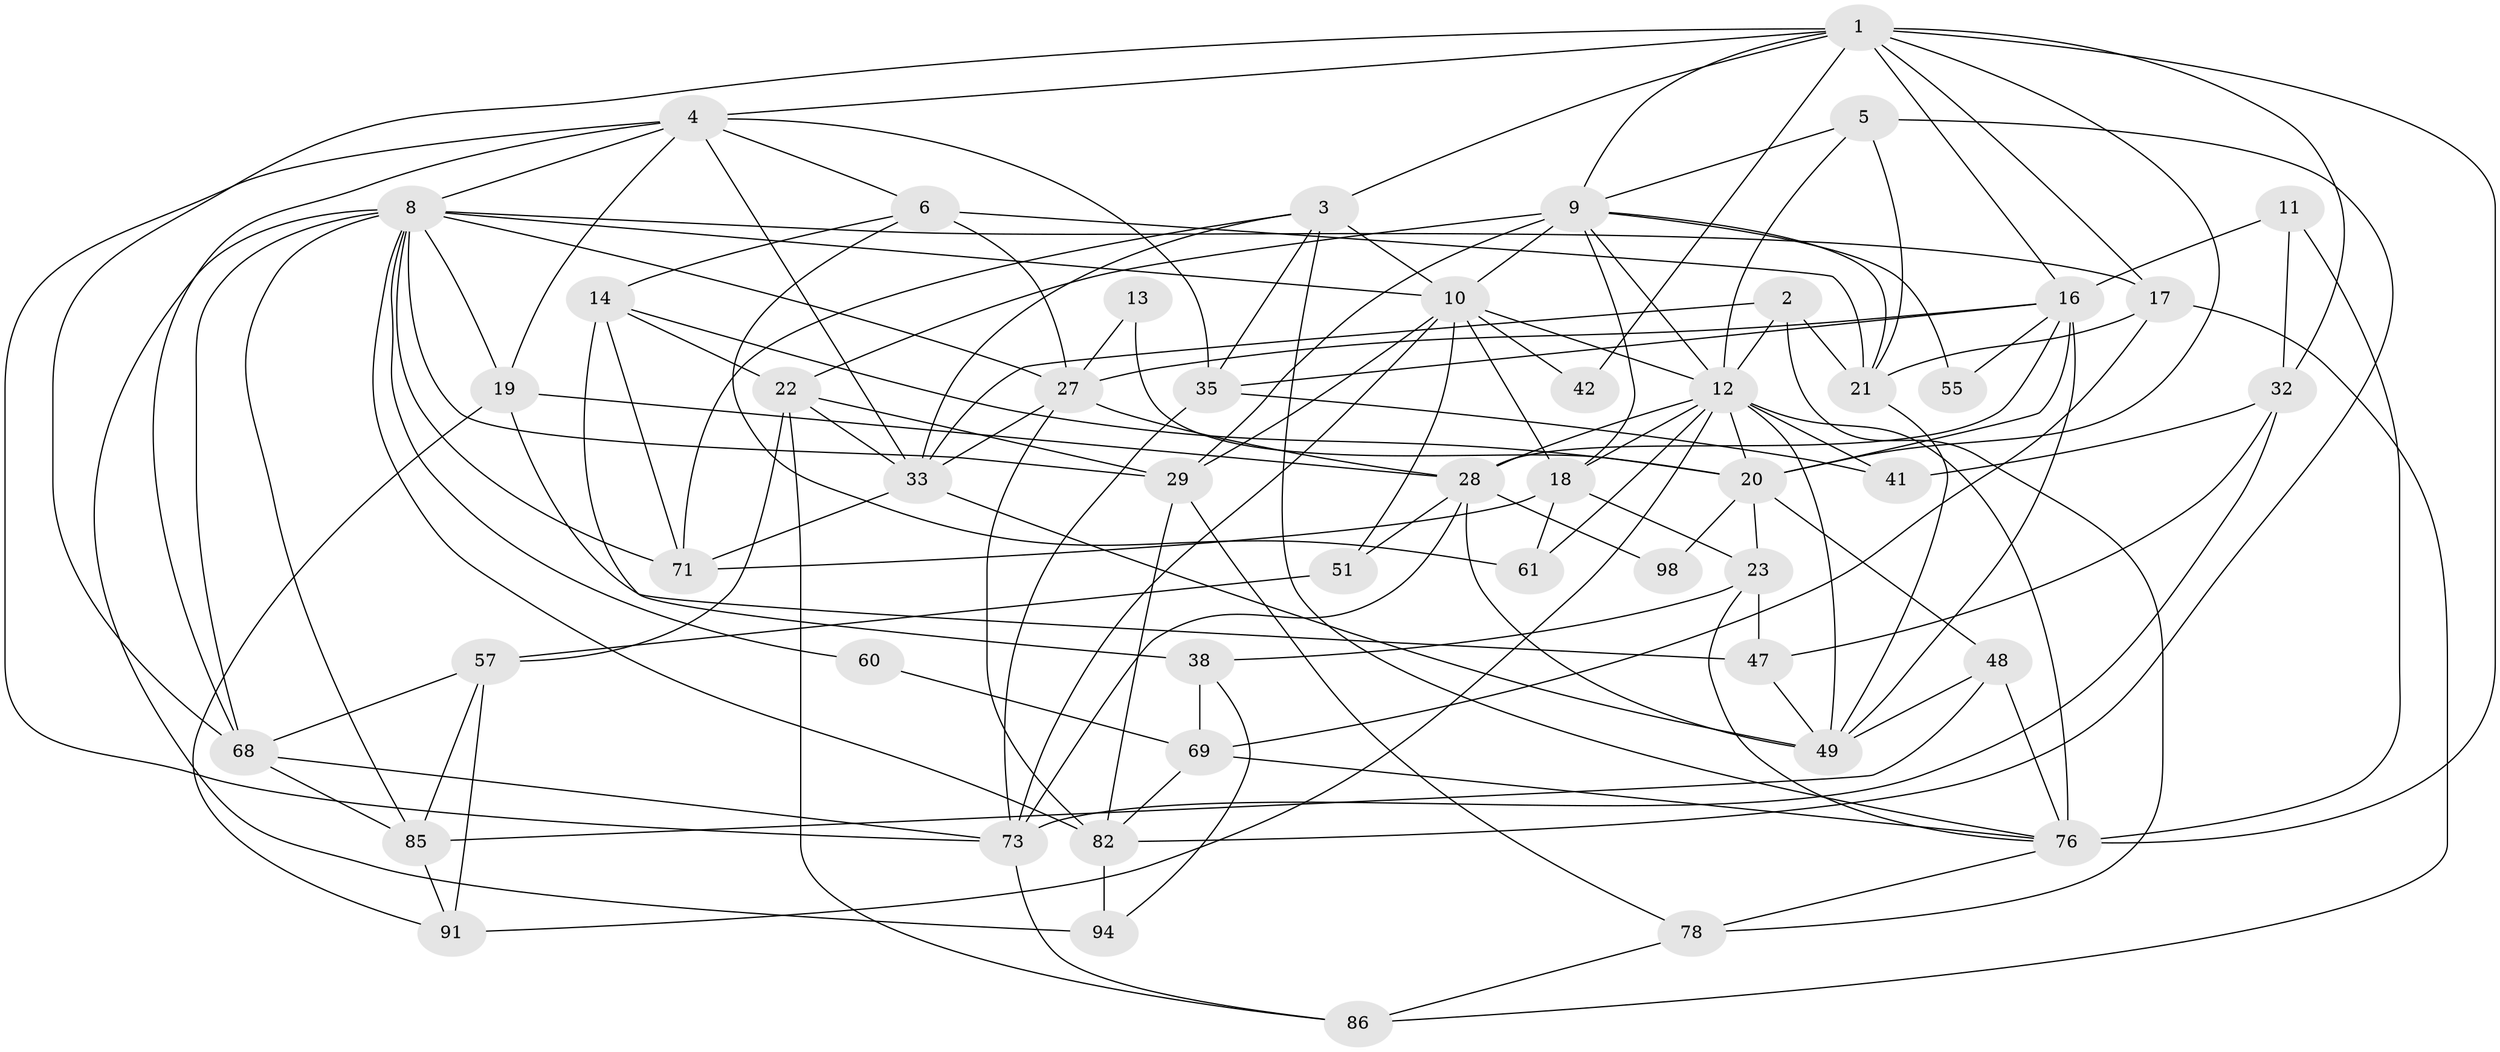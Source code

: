 // original degree distribution, {5: 0.24752475247524752, 3: 0.2871287128712871, 4: 0.2871287128712871, 2: 0.0891089108910891, 6: 0.0594059405940594, 8: 0.009900990099009901, 7: 0.019801980198019802}
// Generated by graph-tools (version 1.1) at 2025/15/03/09/25 04:15:14]
// undirected, 50 vertices, 137 edges
graph export_dot {
graph [start="1"]
  node [color=gray90,style=filled];
  1 [super="+63+87"];
  2 [super="+81"];
  3 [super="+31"];
  4 [super="+26"];
  5;
  6 [super="+7"];
  8 [super="+67+44"];
  9 [super="+58+25"];
  10 [super="+74+15"];
  11;
  12 [super="+90+30"];
  13;
  14 [super="+96"];
  16 [super="+24"];
  17 [super="+64"];
  18 [super="+83"];
  19;
  20 [super="+84"];
  21 [super="+43"];
  22 [super="+45"];
  23;
  27 [super="+52"];
  28 [super="+79+46"];
  29 [super="+100"];
  32 [super="+72"];
  33 [super="+36"];
  35;
  38 [super="+89"];
  41;
  42;
  47 [super="+65"];
  48 [super="+80"];
  49 [super="+99+62+54"];
  51;
  55;
  57 [super="+59"];
  60;
  61;
  68 [super="+70"];
  69;
  71 [super="+97"];
  73 [super="+95"];
  76 [super="+101+77+93"];
  78;
  82 [super="+88"];
  85 [super="+92"];
  86;
  91;
  94;
  98;
  1 -- 68;
  1 -- 32;
  1 -- 3 [weight=2];
  1 -- 17;
  1 -- 20;
  1 -- 16;
  1 -- 9;
  1 -- 42;
  1 -- 76 [weight=2];
  1 -- 4;
  2 -- 12;
  2 -- 33;
  2 -- 21;
  2 -- 78;
  3 -- 35;
  3 -- 33;
  3 -- 71;
  3 -- 10;
  3 -- 76;
  4 -- 73;
  4 -- 68;
  4 -- 33;
  4 -- 19;
  4 -- 35;
  4 -- 6;
  4 -- 8;
  5 -- 82;
  5 -- 9;
  5 -- 12;
  5 -- 21;
  6 -- 27;
  6 -- 61;
  6 -- 14;
  6 -- 21;
  8 -- 19;
  8 -- 60;
  8 -- 94;
  8 -- 71;
  8 -- 68;
  8 -- 82;
  8 -- 85;
  8 -- 29;
  8 -- 10;
  8 -- 17;
  8 -- 27;
  9 -- 12;
  9 -- 21;
  9 -- 55;
  9 -- 18 [weight=3];
  9 -- 10;
  9 -- 29;
  9 -- 22;
  10 -- 51;
  10 -- 12;
  10 -- 73;
  10 -- 18;
  10 -- 42;
  10 -- 29 [weight=2];
  11 -- 16;
  11 -- 76;
  11 -- 32;
  12 -- 49 [weight=3];
  12 -- 41;
  12 -- 61;
  12 -- 76;
  12 -- 20;
  12 -- 91;
  12 -- 28;
  12 -- 18;
  13 -- 20;
  13 -- 27;
  14 -- 38;
  14 -- 71;
  14 -- 20;
  14 -- 22;
  16 -- 27;
  16 -- 55;
  16 -- 35;
  16 -- 20;
  16 -- 28;
  16 -- 49;
  17 -- 69;
  17 -- 86;
  17 -- 21;
  18 -- 23;
  18 -- 71;
  18 -- 61;
  19 -- 91;
  19 -- 47;
  19 -- 28 [weight=2];
  20 -- 48;
  20 -- 98;
  20 -- 23;
  21 -- 49;
  22 -- 86;
  22 -- 57;
  22 -- 29;
  22 -- 33;
  23 -- 38;
  23 -- 47;
  23 -- 76;
  27 -- 28;
  27 -- 33;
  27 -- 82;
  28 -- 98 [weight=2];
  28 -- 51;
  28 -- 73;
  28 -- 49;
  29 -- 78;
  29 -- 82;
  32 -- 73;
  32 -- 41;
  32 -- 47;
  33 -- 49;
  33 -- 71;
  35 -- 41;
  35 -- 73;
  38 -- 94;
  38 -- 69;
  47 -- 49;
  48 -- 76;
  48 -- 49;
  48 -- 85;
  51 -- 57;
  57 -- 91;
  57 -- 68;
  57 -- 85;
  60 -- 69;
  68 -- 73;
  68 -- 85;
  69 -- 76;
  69 -- 82;
  73 -- 86;
  76 -- 78;
  78 -- 86;
  82 -- 94;
  85 -- 91;
}
